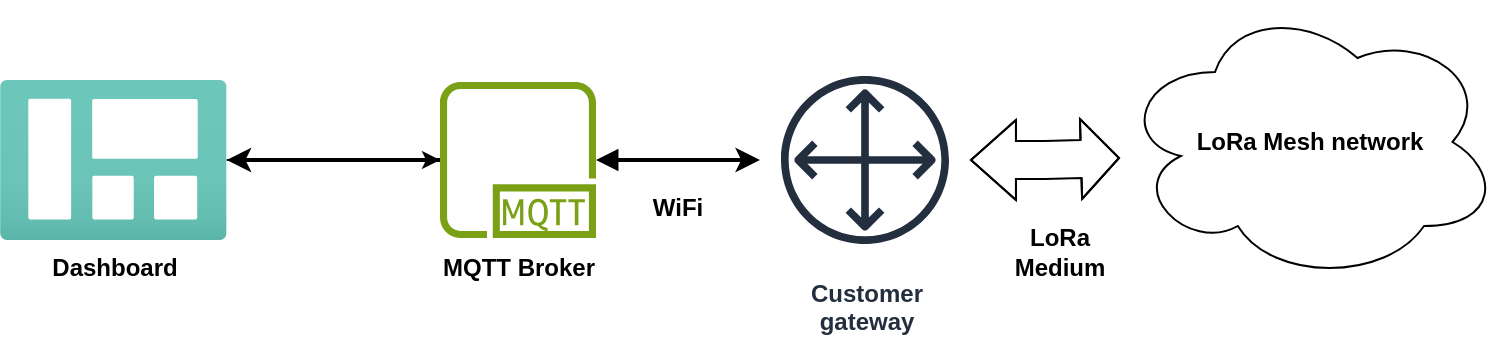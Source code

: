 <mxfile version="24.3.1" type="github">
  <diagram name="Page-1" id="21I9_w_j_Az3yXBmFEDj">
    <mxGraphModel dx="1222" dy="720" grid="1" gridSize="10" guides="1" tooltips="1" connect="1" arrows="1" fold="1" page="1" pageScale="1" pageWidth="850" pageHeight="1100" math="0" shadow="0">
      <root>
        <mxCell id="0" />
        <mxCell id="1" parent="0" />
        <mxCell id="a6qCzwojAcqQiAvbhBuA-1" value="LoRa Mesh network" style="ellipse;shape=cloud;whiteSpace=wrap;html=1;fontStyle=1" vertex="1" parent="1">
          <mxGeometry x="610" y="210" width="190" height="140" as="geometry" />
        </mxCell>
        <mxCell id="a6qCzwojAcqQiAvbhBuA-4" value="Customer&#xa;gateway" style="sketch=0;outlineConnect=0;fontColor=#232F3E;gradientColor=none;strokeColor=#232F3E;fillColor=#ffffff;dashed=0;verticalLabelPosition=bottom;verticalAlign=top;align=center;html=1;fontSize=12;fontStyle=1;aspect=fixed;shape=mxgraph.aws4.resourceIcon;resIcon=mxgraph.aws4.customer_gateway;" vertex="1" parent="1">
          <mxGeometry x="430" y="236.5" width="105" height="105" as="geometry" />
        </mxCell>
        <mxCell id="a6qCzwojAcqQiAvbhBuA-8" style="edgeStyle=orthogonalEdgeStyle;rounded=0;orthogonalLoop=1;jettySize=auto;html=1;fontStyle=1" edge="1" parent="1" source="a6qCzwojAcqQiAvbhBuA-5" target="a6qCzwojAcqQiAvbhBuA-6">
          <mxGeometry relative="1" as="geometry">
            <mxPoint x="150" y="280" as="sourcePoint" />
          </mxGeometry>
        </mxCell>
        <mxCell id="a6qCzwojAcqQiAvbhBuA-5" value="Dashboard" style="image;aspect=fixed;html=1;points=[];align=center;fontSize=12;image=img/lib/azure2/general/Dashboard.svg;fontStyle=1" vertex="1" parent="1">
          <mxGeometry x="50" y="249" width="113.34" height="80" as="geometry" />
        </mxCell>
        <mxCell id="a6qCzwojAcqQiAvbhBuA-9" value="" style="edgeStyle=orthogonalEdgeStyle;rounded=0;orthogonalLoop=1;jettySize=auto;html=1;fontStyle=1;strokeWidth=2;" edge="1" parent="1" source="a6qCzwojAcqQiAvbhBuA-6" target="a6qCzwojAcqQiAvbhBuA-5">
          <mxGeometry relative="1" as="geometry" />
        </mxCell>
        <mxCell id="a6qCzwojAcqQiAvbhBuA-10" style="edgeStyle=orthogonalEdgeStyle;rounded=0;orthogonalLoop=1;jettySize=auto;html=1;startArrow=block;startFill=1;fontStyle=1;strokeWidth=2;" edge="1" parent="1" source="a6qCzwojAcqQiAvbhBuA-6" target="a6qCzwojAcqQiAvbhBuA-4">
          <mxGeometry relative="1" as="geometry" />
        </mxCell>
        <mxCell id="a6qCzwojAcqQiAvbhBuA-6" value="" style="sketch=0;outlineConnect=0;fontColor=#232F3E;gradientColor=none;fillColor=#7AA116;strokeColor=none;dashed=0;verticalLabelPosition=bottom;verticalAlign=top;align=center;html=1;fontSize=12;fontStyle=1;aspect=fixed;pointerEvents=1;shape=mxgraph.aws4.mqtt_protocol;" vertex="1" parent="1">
          <mxGeometry x="270" y="250" width="78" height="78" as="geometry" />
        </mxCell>
        <mxCell id="a6qCzwojAcqQiAvbhBuA-7" value="MQTT Broker" style="text;html=1;align=center;verticalAlign=middle;resizable=0;points=[];autosize=1;strokeColor=none;fillColor=none;fontStyle=1" vertex="1" parent="1">
          <mxGeometry x="259" y="328" width="100" height="30" as="geometry" />
        </mxCell>
        <mxCell id="a6qCzwojAcqQiAvbhBuA-11" style="edgeStyle=orthogonalEdgeStyle;rounded=0;orthogonalLoop=1;jettySize=auto;html=1;startArrow=block;startFill=1;shape=flexArrow;width=19;startSize=7.16;fontStyle=1" edge="1" parent="1" source="a6qCzwojAcqQiAvbhBuA-4">
          <mxGeometry relative="1" as="geometry">
            <mxPoint x="610" y="288" as="targetPoint" />
          </mxGeometry>
        </mxCell>
        <mxCell id="a6qCzwojAcqQiAvbhBuA-13" value="LoRa&lt;br&gt;Medium" style="text;html=1;align=center;verticalAlign=middle;whiteSpace=wrap;rounded=0;fontStyle=1" vertex="1" parent="1">
          <mxGeometry x="550" y="320" width="60" height="30" as="geometry" />
        </mxCell>
        <mxCell id="a6qCzwojAcqQiAvbhBuA-14" value="WiFi" style="text;html=1;align=center;verticalAlign=middle;whiteSpace=wrap;rounded=0;fontStyle=1" vertex="1" parent="1">
          <mxGeometry x="359" y="298" width="60" height="30" as="geometry" />
        </mxCell>
      </root>
    </mxGraphModel>
  </diagram>
</mxfile>
